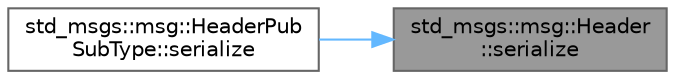 digraph "std_msgs::msg::Header::serialize"
{
 // INTERACTIVE_SVG=YES
 // LATEX_PDF_SIZE
  bgcolor="transparent";
  edge [fontname=Helvetica,fontsize=10,labelfontname=Helvetica,labelfontsize=10];
  node [fontname=Helvetica,fontsize=10,shape=box,height=0.2,width=0.4];
  rankdir="RL";
  Node1 [id="Node000001",label="std_msgs::msg::Header\l::serialize",height=0.2,width=0.4,color="gray40", fillcolor="grey60", style="filled", fontcolor="black",tooltip="This function serializes an object using CDR serialization."];
  Node1 -> Node2 [id="edge1_Node000001_Node000002",dir="back",color="steelblue1",style="solid",tooltip=" "];
  Node2 [id="Node000002",label="std_msgs::msg::HeaderPub\lSubType::serialize",height=0.2,width=0.4,color="grey40", fillcolor="white", style="filled",URL="$d2/dde/classstd__msgs_1_1msg_1_1HeaderPubSubType.html#ac0f52083602f71d96191a21449d57ae9",tooltip=" "];
}

